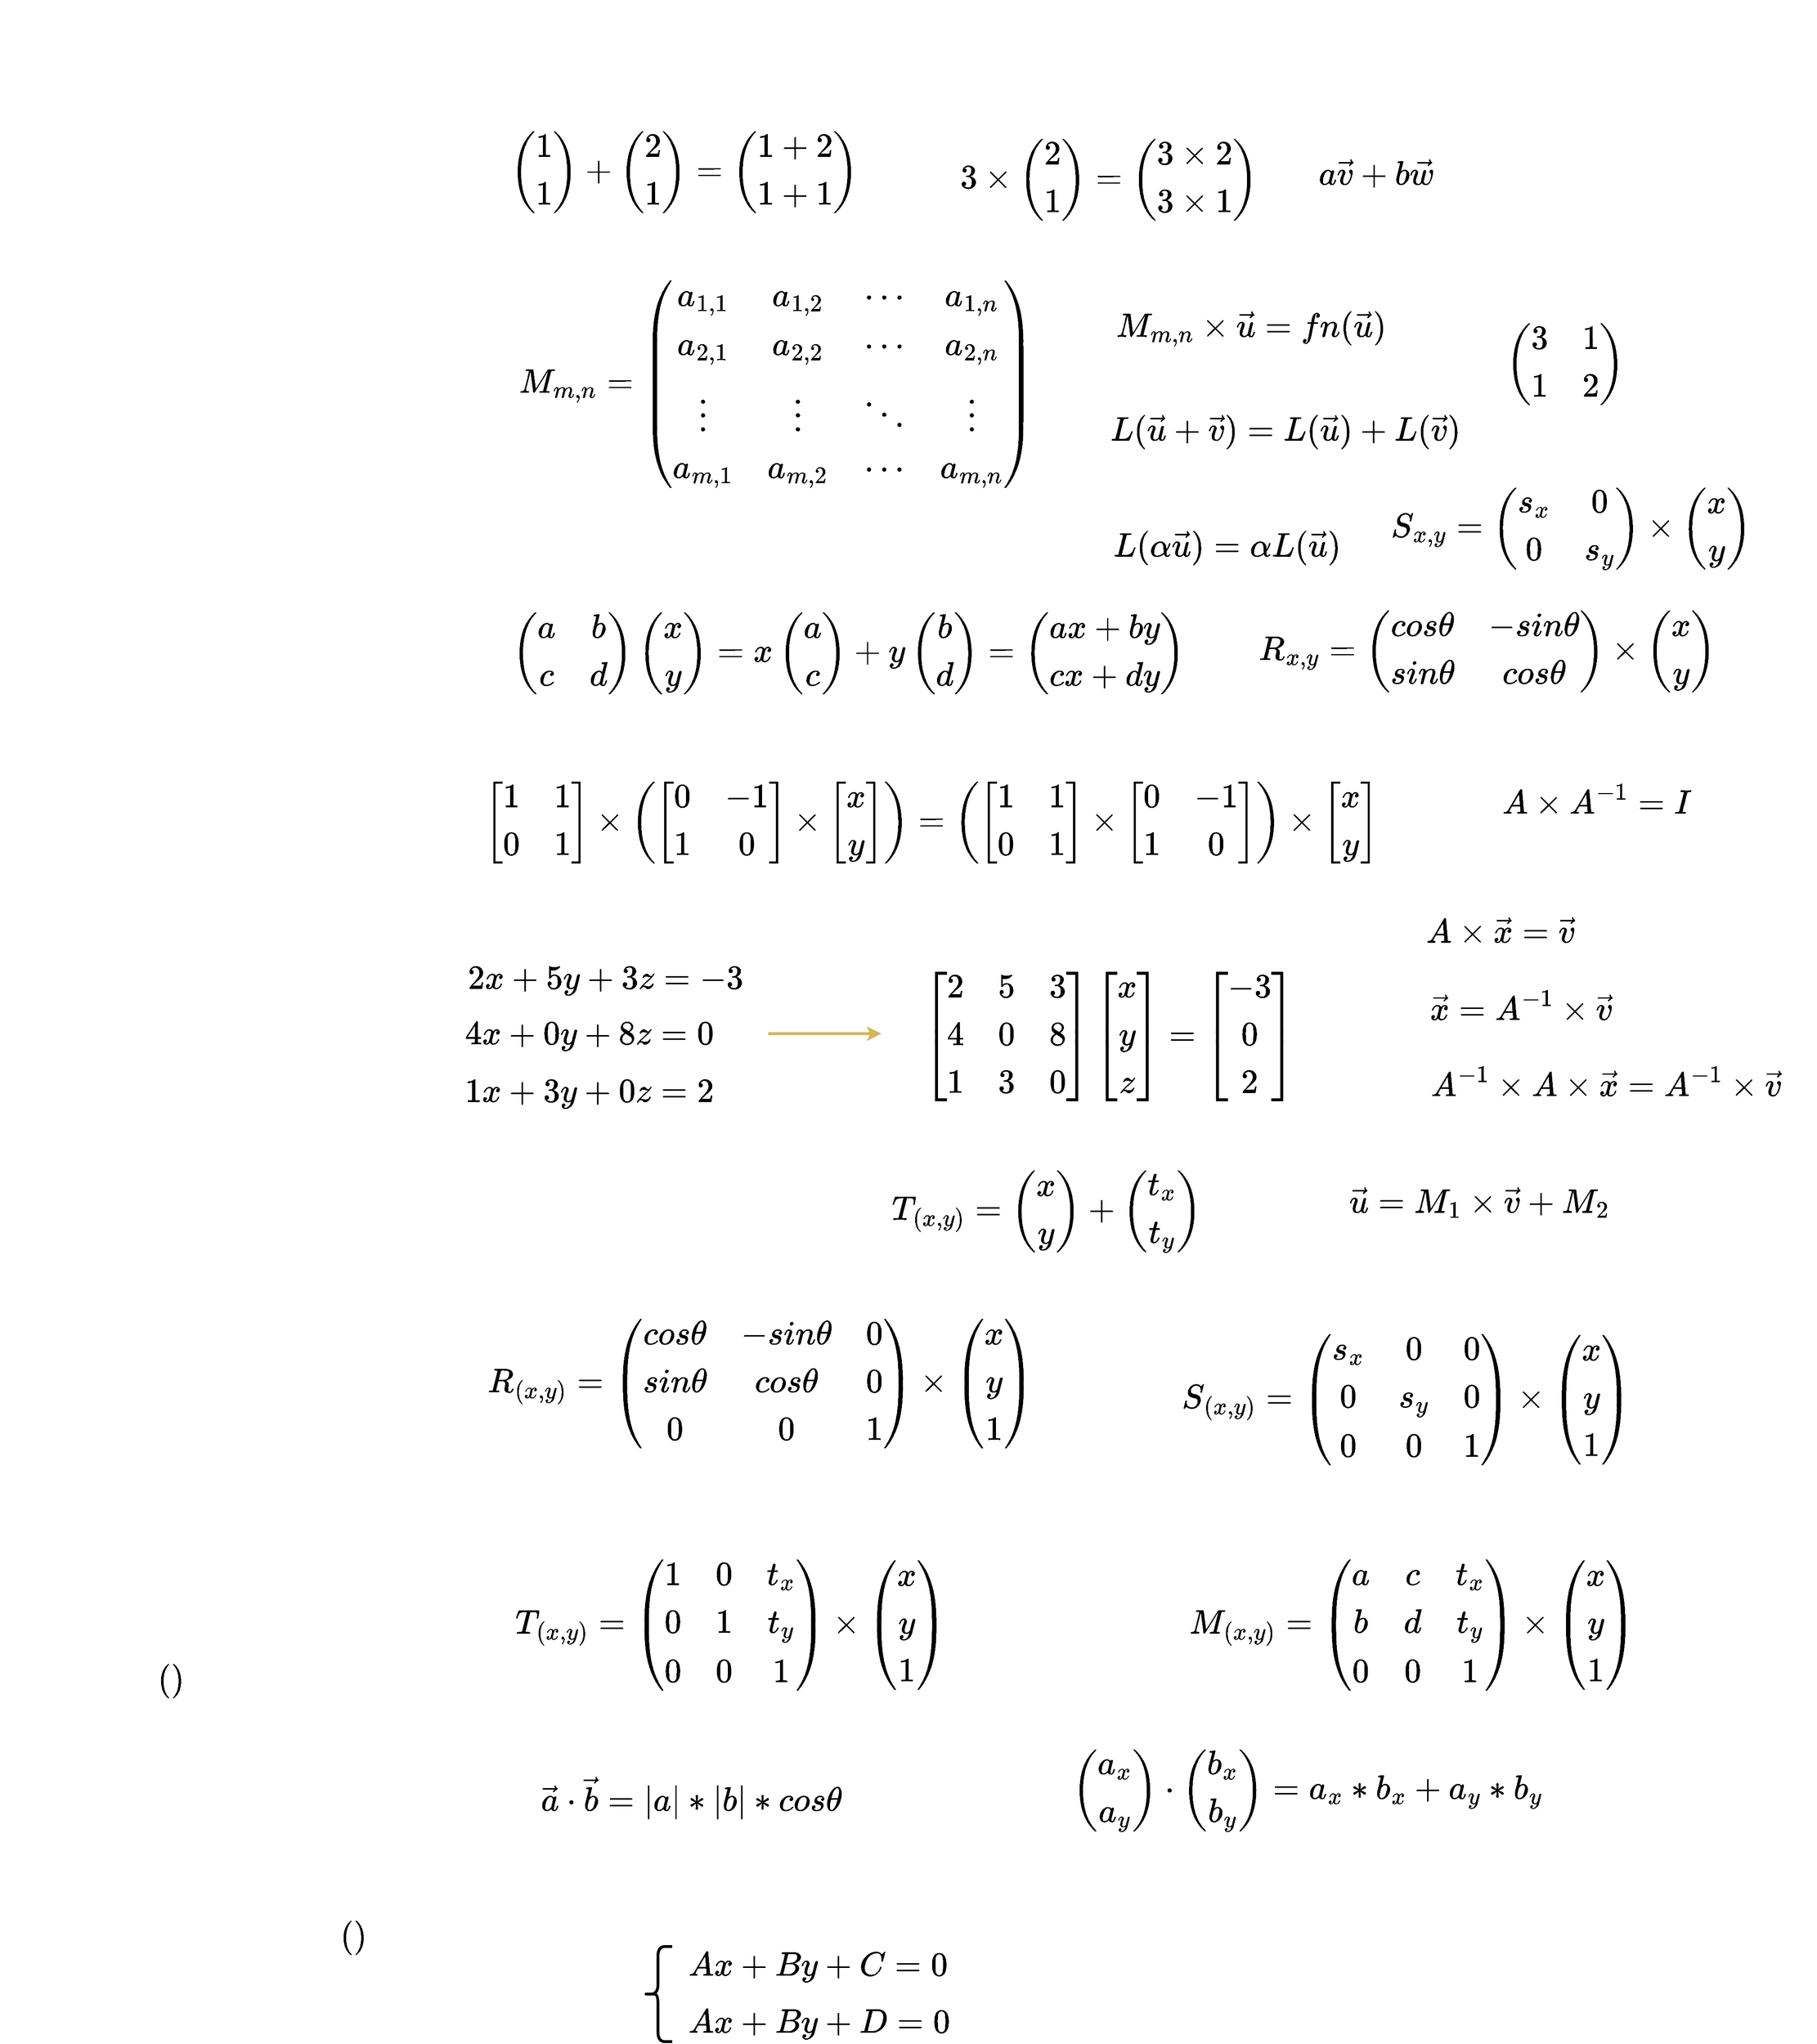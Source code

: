 <mxfile version="16.4.5" type="github">
  <diagram id="vk0mdWNgcAM2v0MkseZO" name="Page-1">
    <mxGraphModel dx="2226" dy="1226" grid="0" gridSize="10" guides="1" tooltips="1" connect="1" arrows="1" fold="1" page="0" pageScale="1" pageWidth="850" pageHeight="1100" math="1" shadow="0">
      <root>
        <mxCell id="0" />
        <mxCell id="1" parent="0" />
        <mxCell id="ynwGwAjY9VG2_DhMksf5-3" value="&lt;span style=&quot;font-size: 30px; background-color: rgb(255, 255, 255);&quot;&gt;$$&lt;br style=&quot;font-size: 30px;&quot;&gt;\begin{pmatrix}&lt;br style=&quot;font-size: 30px;&quot;&gt;1 \\&lt;br style=&quot;font-size: 30px;&quot;&gt;1&lt;br style=&quot;font-size: 30px;&quot;&gt;\end{pmatrix}+\begin{pmatrix}&lt;br style=&quot;font-size: 30px;&quot;&gt;2 \\&lt;br style=&quot;font-size: 30px;&quot;&gt;1&lt;br style=&quot;font-size: 30px;&quot;&gt;\end{pmatrix}=\begin{pmatrix}&lt;br style=&quot;font-size: 30px;&quot;&gt;1+2 \\&lt;br style=&quot;font-size: 30px;&quot;&gt;1+1&lt;br style=&quot;font-size: 30px;&quot;&gt;\end{pmatrix}$$&lt;br style=&quot;font-size: 30px;&quot;&gt;&lt;/span&gt;&lt;span style=&quot;font-size: 30px;&quot;&gt;&lt;br style=&quot;font-size: 30px;&quot;&gt;&lt;/span&gt;" style="text;html=1;strokeColor=none;fillColor=none;align=left;verticalAlign=middle;whiteSpace=wrap;rounded=0;fontColor=#000000;fontSize=30;" vertex="1" parent="1">
          <mxGeometry x="-72" y="-66" width="421" height="71" as="geometry" />
        </mxCell>
        <mxCell id="ynwGwAjY9VG2_DhMksf5-7" value="$$3 \times \begin{pmatrix}&lt;br&gt;2 \\ 1\end{pmatrix}=&lt;br&gt;\begin{pmatrix}&lt;br&gt;3 \times 2 \\ 3 \times 1\end{pmatrix}$$" style="text;html=1;strokeColor=none;fillColor=none;align=left;verticalAlign=top;whiteSpace=wrap;rounded=0;fontSize=30;fontColor=#000000;horizontal=1;" vertex="1" parent="1">
          <mxGeometry x="401" y="-138" width="370" height="174" as="geometry" />
        </mxCell>
        <mxCell id="ynwGwAjY9VG2_DhMksf5-10" value="$$ a \vec v + b \vec w&lt;br&gt;$$" style="text;html=1;strokeColor=none;fillColor=none;align=left;verticalAlign=top;whiteSpace=wrap;rounded=0;fontSize=30;fontColor=#000000;" vertex="1" parent="1">
          <mxGeometry x="778" y="-120" width="152" height="107" as="geometry" />
        </mxCell>
        <mxCell id="ynwGwAjY9VG2_DhMksf5-13" value="$$M_{m,n} =&lt;br&gt; \begin{pmatrix}&lt;br&gt;  a_{1,1} &amp;amp; a_{1,2} &amp;amp; \cdots &amp;amp; a_{1,n} \\&lt;br&gt;  a_{2,1} &amp;amp; a_{2,2} &amp;amp; \cdots &amp;amp; a_{2,n} \\&lt;br&gt;  \vdots  &amp;amp; \vdots  &amp;amp; \ddots &amp;amp; \vdots  \\&lt;br&gt;  a_{m,1} &amp;amp; a_{m,2} &amp;amp; \cdots &amp;amp; a_{m,n}&lt;br&gt; \end{pmatrix}$$" style="text;html=1;spacing=5;spacingTop=-10;whiteSpace=wrap;overflow=hidden;fillColor=none;strokeColor=none;shadow=0;rounded=0;verticalAlign=middle;fontSize=30;" vertex="1" parent="1">
          <mxGeometry x="-66" y="-2" width="584" height="327" as="geometry" />
        </mxCell>
        <mxCell id="ynwGwAjY9VG2_DhMksf5-15" value="$$&lt;br&gt;M_{m,n} \times \vec u = fn(\vec u)&lt;br&gt;$$" style="text;html=1;strokeColor=none;fillColor=none;align=left;verticalAlign=top;whiteSpace=wrap;rounded=0;fontSize=30;fontColor=#000000;" vertex="1" parent="1">
          <mxGeometry x="565" y="40" width="305" height="111" as="geometry" />
        </mxCell>
        <mxCell id="ynwGwAjY9VG2_DhMksf5-17" value="$$&lt;br&gt;L(\vec u + \vec v)=L(\vec u)+L(\vec v)&lt;br&gt;$$" style="text;html=1;strokeColor=none;fillColor=none;align=left;verticalAlign=top;whiteSpace=wrap;rounded=0;fontSize=30;fontColor=#000000;" vertex="1" parent="1">
          <mxGeometry x="559" y="149" width="400" height="113" as="geometry" />
        </mxCell>
        <mxCell id="ynwGwAjY9VG2_DhMksf5-18" value="$$&lt;br&gt;L(\alpha \vec u)=\alpha L(\vec u)&lt;br&gt;$$" style="text;html=1;strokeColor=none;fillColor=none;align=left;verticalAlign=top;whiteSpace=wrap;rounded=0;fontSize=30;fontColor=#000000;" vertex="1" parent="1">
          <mxGeometry x="562" y="271" width="263" height="111" as="geometry" />
        </mxCell>
        <mxCell id="ynwGwAjY9VG2_DhMksf5-19" value="$$&lt;br&gt;\begin{pmatrix}&lt;br&gt;3 &amp;amp; 1 \\&lt;br&gt;1 &amp;amp; 2&lt;br&gt;\end{pmatrix}&lt;br&gt;$$" style="text;html=1;strokeColor=none;fillColor=none;align=center;verticalAlign=middle;whiteSpace=wrap;rounded=0;fontSize=30;fontColor=#000000;" vertex="1" parent="1">
          <mxGeometry x="965" y="77" width="148" height="118" as="geometry" />
        </mxCell>
        <mxCell id="ynwGwAjY9VG2_DhMksf5-22" value="$$&lt;br&gt;\begin{pmatrix}a &amp;amp; b \\ c &amp;amp; d\end{pmatrix}&lt;br&gt;\begin{pmatrix}x \\ y\end{pmatrix}=&lt;br&gt;x\begin{pmatrix}a \\ c\end{pmatrix}+&lt;br&gt;y\begin{pmatrix}b \\ d\end{pmatrix}=&lt;br&gt;\begin{pmatrix}ax + by \\ cx + dy\end{pmatrix}&lt;br&gt;$$" style="text;html=1;strokeColor=none;fillColor=none;align=center;verticalAlign=middle;whiteSpace=wrap;rounded=0;fontSize=30;fontColor=#000000;" vertex="1" parent="1">
          <mxGeometry x="-114" y="372" width="800" height="135" as="geometry" />
        </mxCell>
        <mxCell id="ynwGwAjY9VG2_DhMksf5-23" value="$$&lt;br&gt;S_{x,y}=&lt;br&gt;\begin{pmatrix}&lt;br&gt;s_x &amp;amp; 0 \\ 0 &amp;amp; s_y&lt;br&gt;\end{pmatrix}\times&lt;br&gt;\begin{pmatrix}x \\ y\end{pmatrix}&lt;br&gt;$$" style="text;html=1;strokeColor=none;fillColor=none;align=center;verticalAlign=middle;whiteSpace=wrap;rounded=0;fontSize=30;fontColor=#000000;" vertex="1" parent="1">
          <mxGeometry x="866" y="195" width="359" height="225" as="geometry" />
        </mxCell>
        <mxCell id="ynwGwAjY9VG2_DhMksf5-25" value="$$&lt;br&gt;\begin{pmatrix}&lt;br&gt;\end{pmatrix}&lt;br&gt;$$" style="text;html=1;strokeColor=none;fillColor=none;align=center;verticalAlign=middle;whiteSpace=wrap;rounded=0;fontSize=30;fontColor=#000000;" vertex="1" parent="1">
          <mxGeometry x="-607" y="1407" width="359" height="225" as="geometry" />
        </mxCell>
        <mxCell id="ynwGwAjY9VG2_DhMksf5-27" value="$$&lt;br&gt;R_{x,y}=&lt;br&gt;\begin{pmatrix}&lt;br&gt;cos\theta &amp;amp; -sin\theta \\&lt;br&gt;sin\theta &amp;amp; cos\theta&lt;br&gt;\end{pmatrix}\times&lt;br&gt;\begin{pmatrix}&lt;br&gt;x \\ y&lt;br&gt;\end{pmatrix}&lt;br&gt;$$" style="text;html=1;strokeColor=none;fillColor=none;align=center;verticalAlign=middle;whiteSpace=wrap;rounded=0;fontSize=30;fontColor=#000000;" vertex="1" parent="1">
          <mxGeometry x="778" y="325" width="359" height="225" as="geometry" />
        </mxCell>
        <mxCell id="ynwGwAjY9VG2_DhMksf5-28" value="$$&lt;br&gt;\begin{bmatrix}1&amp;amp;1\\0&amp;amp;1\end{bmatrix}\times&lt;br&gt;\left(\begin{bmatrix}0&amp;amp;-1\\1&amp;amp;0\end{bmatrix}\times&lt;br&gt;\begin{bmatrix}x\\y\end{bmatrix}\right)=&lt;br&gt;\left(\begin{bmatrix}1&amp;amp;1\\0&amp;amp;1\end{bmatrix}\times&lt;br&gt;\begin{bmatrix}0&amp;amp;-1\\1&amp;amp;0\end{bmatrix}\right)\times&lt;br&gt;\begin{bmatrix}x\\y\end{bmatrix}&lt;br&gt;$$" style="text;html=1;strokeColor=none;fillColor=none;align=center;verticalAlign=middle;whiteSpace=wrap;rounded=0;fontSize=30;fontColor=#000000;" vertex="1" parent="1">
          <mxGeometry x="-117" y="505" width="980" height="225" as="geometry" />
        </mxCell>
        <mxCell id="ynwGwAjY9VG2_DhMksf5-30" value="$$A \times A^{-1}=I$$" style="text;html=1;strokeColor=none;fillColor=none;align=center;verticalAlign=middle;whiteSpace=wrap;rounded=0;fontSize=30;fontColor=#000000;" vertex="1" parent="1">
          <mxGeometry x="935" y="548" width="274" height="96" as="geometry" />
        </mxCell>
        <mxCell id="ynwGwAjY9VG2_DhMksf5-31" value="$$2x+5y+3z=-3$$" style="text;html=1;strokeColor=none;fillColor=none;align=left;verticalAlign=middle;whiteSpace=wrap;rounded=0;fontSize=30;fontColor=#000000;" vertex="1" parent="1">
          <mxGeometry x="-117" y="762" width="320" height="40" as="geometry" />
        </mxCell>
        <mxCell id="ynwGwAjY9VG2_DhMksf5-32" value="$$4x+0y+8z=0$$" style="text;html=1;strokeColor=none;fillColor=none;align=left;verticalAlign=middle;whiteSpace=wrap;rounded=0;fontSize=30;fontColor=#000000;" vertex="1" parent="1">
          <mxGeometry x="-120" y="820" width="320" height="41" as="geometry" />
        </mxCell>
        <mxCell id="ynwGwAjY9VG2_DhMksf5-33" value="$$1x+3y+0z=2$$" style="text;html=1;strokeColor=none;fillColor=none;align=left;verticalAlign=middle;whiteSpace=wrap;rounded=0;fontSize=30;fontColor=#000000;" vertex="1" parent="1">
          <mxGeometry x="-120" y="880" width="310" height="41" as="geometry" />
        </mxCell>
        <mxCell id="ynwGwAjY9VG2_DhMksf5-34" value="$$&lt;br&gt;\begin{bmatrix}&lt;br&gt;2&amp;amp;5&amp;amp;3\\4&amp;amp;0&amp;amp;8\\1&amp;amp;3&amp;amp;0&lt;br&gt;\end{bmatrix}&lt;br&gt;\begin{bmatrix}&lt;br&gt;x\\y\\z&lt;br&gt;\end{bmatrix}=&lt;br&gt;\begin{bmatrix}&lt;br&gt;-3\\0\\2&lt;br&gt;\end{bmatrix}&lt;br&gt;$$" style="text;html=1;strokeColor=none;fillColor=none;align=center;verticalAlign=middle;whiteSpace=wrap;rounded=0;fontSize=30;fontColor=#000000;" vertex="1" parent="1">
          <mxGeometry x="380" y="730" width="359" height="225" as="geometry" />
        </mxCell>
        <mxCell id="ynwGwAjY9VG2_DhMksf5-35" value="" style="endArrow=classic;html=1;rounded=0;fontSize=30;fontColor=#000000;strokeWidth=3;fillColor=#fff2cc;strokeColor=#d6b656;" edge="1" parent="1">
          <mxGeometry width="50" height="50" relative="1" as="geometry">
            <mxPoint x="201" y="840" as="sourcePoint" />
            <mxPoint x="320" y="840" as="targetPoint" />
          </mxGeometry>
        </mxCell>
        <mxCell id="ynwGwAjY9VG2_DhMksf5-36" value="$$A \times \vec x = \vec v$$" style="text;html=1;strokeColor=none;fillColor=none;align=center;verticalAlign=middle;whiteSpace=wrap;rounded=0;fontSize=30;fontColor=#000000;" vertex="1" parent="1">
          <mxGeometry x="871" y="713" width="201" height="40" as="geometry" />
        </mxCell>
        <mxCell id="ynwGwAjY9VG2_DhMksf5-37" value="$$A^{-1} \times A \times \vec x = A^{-1} \times \vec v$$" style="text;html=1;strokeColor=none;fillColor=none;align=center;verticalAlign=middle;whiteSpace=wrap;rounded=0;fontSize=30;fontColor=#000000;" vertex="1" parent="1">
          <mxGeometry x="861" y="873" width="442" height="40" as="geometry" />
        </mxCell>
        <mxCell id="ynwGwAjY9VG2_DhMksf5-38" value="$$\vec x = A^{-1} \times \vec v$$" style="text;html=1;strokeColor=none;fillColor=none;align=center;verticalAlign=middle;whiteSpace=wrap;rounded=0;fontSize=30;fontColor=#000000;" vertex="1" parent="1">
          <mxGeometry x="871" y="793" width="244" height="40" as="geometry" />
        </mxCell>
        <mxCell id="ynwGwAjY9VG2_DhMksf5-39" value="$$&lt;br&gt;T_{(x,y)}=&lt;br&gt;\begin{pmatrix}x\\y\end{pmatrix}+&lt;br&gt;\begin{pmatrix}t_x\\t_y\end{pmatrix}&lt;br&gt;$$" style="text;html=1;strokeColor=none;fillColor=none;align=center;verticalAlign=middle;whiteSpace=wrap;rounded=0;fontSize=30;fontColor=#000000;" vertex="1" parent="1">
          <mxGeometry x="284" y="958" width="420" height="136" as="geometry" />
        </mxCell>
        <mxCell id="ynwGwAjY9VG2_DhMksf5-40" value="$$&lt;br&gt;\vec u=M_1 \times \vec v + M_2&lt;br&gt;$$" style="text;html=1;strokeColor=none;fillColor=none;align=center;verticalAlign=middle;whiteSpace=wrap;rounded=0;fontSize=30;fontColor=#000000;" vertex="1" parent="1">
          <mxGeometry x="739" y="949" width="420" height="136" as="geometry" />
        </mxCell>
        <mxCell id="ynwGwAjY9VG2_DhMksf5-41" value="$$&lt;br&gt;R_{(x,y)}=&lt;br&gt;\begin{pmatrix}&lt;br&gt;cos\theta&amp;amp;-sin\theta&amp;amp;0\\&lt;br&gt;sin\theta&amp;amp;cos\theta&amp;amp;0\\&lt;br&gt;0&amp;amp;0&amp;amp;1&lt;br&gt;\end{pmatrix} \times&lt;br&gt;\begin{pmatrix}&lt;br&gt;x\\y\\1&lt;br&gt;\end{pmatrix}&lt;br&gt;$$" style="text;html=1;strokeColor=none;fillColor=none;align=center;verticalAlign=middle;whiteSpace=wrap;rounded=0;fontSize=30;fontColor=#000000;" vertex="1" parent="1">
          <mxGeometry x="-146" y="1111" width="679" height="194" as="geometry" />
        </mxCell>
        <mxCell id="ynwGwAjY9VG2_DhMksf5-42" value="$$&lt;br&gt;S_{(x,y)}=&lt;br&gt;\begin{pmatrix}&lt;br&gt;s_x&amp;amp;0&amp;amp;0\\&lt;br&gt;0&amp;amp;s_y&amp;amp;0\\&lt;br&gt;0&amp;amp;0&amp;amp;1&lt;br&gt;\end{pmatrix} \times&lt;br&gt;\begin{pmatrix}&lt;br&gt;x\\y\\1&lt;br&gt;\end{pmatrix}&lt;br&gt;$$" style="text;html=1;strokeColor=none;fillColor=none;align=center;verticalAlign=middle;whiteSpace=wrap;rounded=0;fontSize=30;fontColor=#000000;" vertex="1" parent="1">
          <mxGeometry x="533" y="1127" width="679" height="194" as="geometry" />
        </mxCell>
        <mxCell id="ynwGwAjY9VG2_DhMksf5-43" value="$$&lt;br&gt;T_{(x,y)}=&lt;br&gt;\begin{pmatrix}&lt;br&gt;1&amp;amp;0&amp;amp;t_x\\&lt;br&gt;0&amp;amp;1&amp;amp;t_y\\&lt;br&gt;0&amp;amp;0&amp;amp;1&lt;br&gt;\end{pmatrix} \times&lt;br&gt;\begin{pmatrix}&lt;br&gt;x\\y\\1&lt;br&gt;\end{pmatrix}&lt;br&gt;$$" style="text;html=1;strokeColor=none;fillColor=none;align=center;verticalAlign=middle;whiteSpace=wrap;rounded=0;fontSize=30;fontColor=#000000;" vertex="1" parent="1">
          <mxGeometry x="-178" y="1364" width="679" height="194" as="geometry" />
        </mxCell>
        <mxCell id="ynwGwAjY9VG2_DhMksf5-44" value="$$&lt;br&gt;M_{(x,y)}=&lt;br&gt;\begin{pmatrix}&lt;br&gt;a&amp;amp;c&amp;amp;t_x\\&lt;br&gt;b&amp;amp;d&amp;amp;t_y\\&lt;br&gt;0&amp;amp;0&amp;amp;1&lt;br&gt;\end{pmatrix} \times&lt;br&gt;\begin{pmatrix}&lt;br&gt;x\\y\\1&lt;br&gt;\end{pmatrix}&lt;br&gt;$$" style="text;html=1;strokeColor=none;fillColor=none;align=center;verticalAlign=middle;whiteSpace=wrap;rounded=0;fontSize=30;fontColor=#000000;" vertex="1" parent="1">
          <mxGeometry x="539" y="1364" width="679" height="194" as="geometry" />
        </mxCell>
        <mxCell id="ynwGwAjY9VG2_DhMksf5-45" value="$$\vec a \cdot \vec b = \lvert a \rvert * \lvert b \rvert * cos\theta$$" style="text;html=1;strokeColor=none;fillColor=none;align=center;verticalAlign=middle;whiteSpace=wrap;rounded=0;fontSize=30;fontColor=#000000;" vertex="1" parent="1">
          <mxGeometry x="-69" y="1590" width="378" height="103" as="geometry" />
        </mxCell>
        <mxCell id="ynwGwAjY9VG2_DhMksf5-46" value="$$&lt;br&gt;\begin{pmatrix}a_x\\a_y\end{pmatrix} \cdot&lt;br&gt;\begin{pmatrix}b_x\\b_y\end{pmatrix} =&amp;nbsp;&lt;br&gt;a_x * b_x + a_y * b_y&lt;br&gt;$$" style="text;html=1;strokeColor=none;fillColor=none;align=center;verticalAlign=middle;whiteSpace=wrap;rounded=0;fontSize=30;fontColor=#000000;" vertex="1" parent="1">
          <mxGeometry x="433" y="1522" width="670" height="225" as="geometry" />
        </mxCell>
        <mxCell id="ynwGwAjY9VG2_DhMksf5-47" value="$$Ax + By + C = 0$$" style="text;html=1;strokeColor=none;fillColor=none;align=left;verticalAlign=middle;whiteSpace=wrap;rounded=0;fontSize=30;fontColor=#000000;" vertex="1" parent="1">
          <mxGeometry x="115" y="1800" width="424" height="40" as="geometry" />
        </mxCell>
        <mxCell id="ynwGwAjY9VG2_DhMksf5-48" value="$$Ax + By + D = 0$$" style="text;html=1;strokeColor=none;fillColor=none;align=left;verticalAlign=middle;whiteSpace=wrap;rounded=0;fontSize=30;fontColor=#000000;" vertex="1" parent="1">
          <mxGeometry x="115" y="1860" width="424" height="40" as="geometry" />
        </mxCell>
        <mxCell id="ynwGwAjY9VG2_DhMksf5-49" value="$$\left(\right)$$" style="text;html=1;strokeColor=none;fillColor=none;align=center;verticalAlign=middle;whiteSpace=wrap;rounded=0;fontSize=30;fontColor=#000000;" vertex="1" parent="1">
          <mxGeometry x="-340" y="1720" width="210" height="140" as="geometry" />
        </mxCell>
        <mxCell id="ynwGwAjY9VG2_DhMksf5-50" value="" style="shape=curlyBracket;whiteSpace=wrap;html=1;rounded=1;fontSize=30;fontColor=#000000;strokeWidth=3;" vertex="1" parent="1">
          <mxGeometry x="70" y="1800" width="30" height="100" as="geometry" />
        </mxCell>
      </root>
    </mxGraphModel>
  </diagram>
</mxfile>
